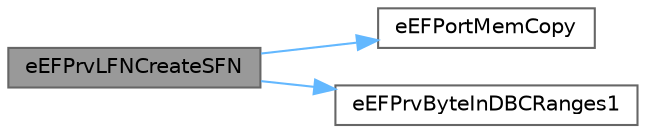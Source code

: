 digraph "eEFPrvLFNCreateSFN"
{
 // LATEX_PDF_SIZE
  bgcolor="transparent";
  edge [fontname=Helvetica,fontsize=10,labelfontname=Helvetica,labelfontsize=10];
  node [fontname=Helvetica,fontsize=10,shape=box,height=0.2,width=0.4];
  rankdir="LR";
  Node1 [id="Node000001",label="eEFPrvLFNCreateSFN",height=0.2,width=0.4,color="gray40", fillcolor="grey60", style="filled", fontcolor="black",tooltip="VFAT-LFN: Create a Numbered SFN."];
  Node1 -> Node2 [id="edge1_Node000001_Node000002",color="steelblue1",style="solid",tooltip=" "];
  Node2 [id="Node000002",label="eEFPortMemCopy",height=0.2,width=0.4,color="grey40", fillcolor="white", style="filled",URL="$ef__port__memory_8c.html#a557abaa2883e4b0a3281b7abdc9801ef",tooltip="Copy memory byte by byte."];
  Node1 -> Node3 [id="edge2_Node000001_Node000003",color="steelblue1",style="solid",tooltip=" "];
  Node3 [id="Node000003",label="eEFPrvByteInDBCRanges1",height=0.2,width=0.4,color="grey40", fillcolor="white", style="filled",URL="$ef__prv__unicode_8c.html#ab00c9bb8415adec1bcde86ff514062d2",tooltip="Test if the byte is in the ranges of a DBC 1st byte."];
}
